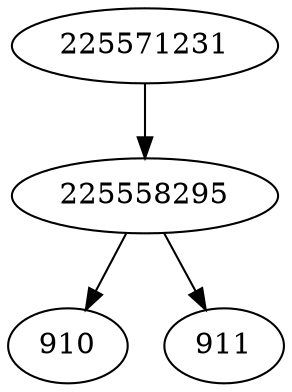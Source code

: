 strict digraph  {
225571231;
225558295;
910;
911;
225571231 -> 225558295;
225558295 -> 910;
225558295 -> 911;
}
